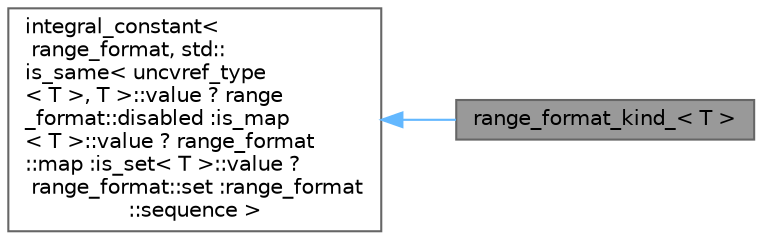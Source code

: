 digraph "range_format_kind_&lt; T &gt;"
{
 // LATEX_PDF_SIZE
  bgcolor="transparent";
  edge [fontname=Helvetica,fontsize=10,labelfontname=Helvetica,labelfontsize=10];
  node [fontname=Helvetica,fontsize=10,shape=box,height=0.2,width=0.4];
  rankdir="LR";
  Node1 [id="Node000001",label="range_format_kind_\< T \>",height=0.2,width=0.4,color="gray40", fillcolor="grey60", style="filled", fontcolor="black",tooltip=" "];
  Node2 -> Node1 [id="edge1_Node000001_Node000002",dir="back",color="steelblue1",style="solid",tooltip=" "];
  Node2 [id="Node000002",label="integral_constant\<\l range_format, std::\lis_same\< uncvref_type\l\< T \>, T \>::value ? range\l_format::disabled :is_map\l\< T \>::value ? range_format\l::map :is_set\< T \>::value ?\l range_format::set :range_format\l::sequence \>",height=0.2,width=0.4,color="gray40", fillcolor="white", style="filled",tooltip=" "];
}
